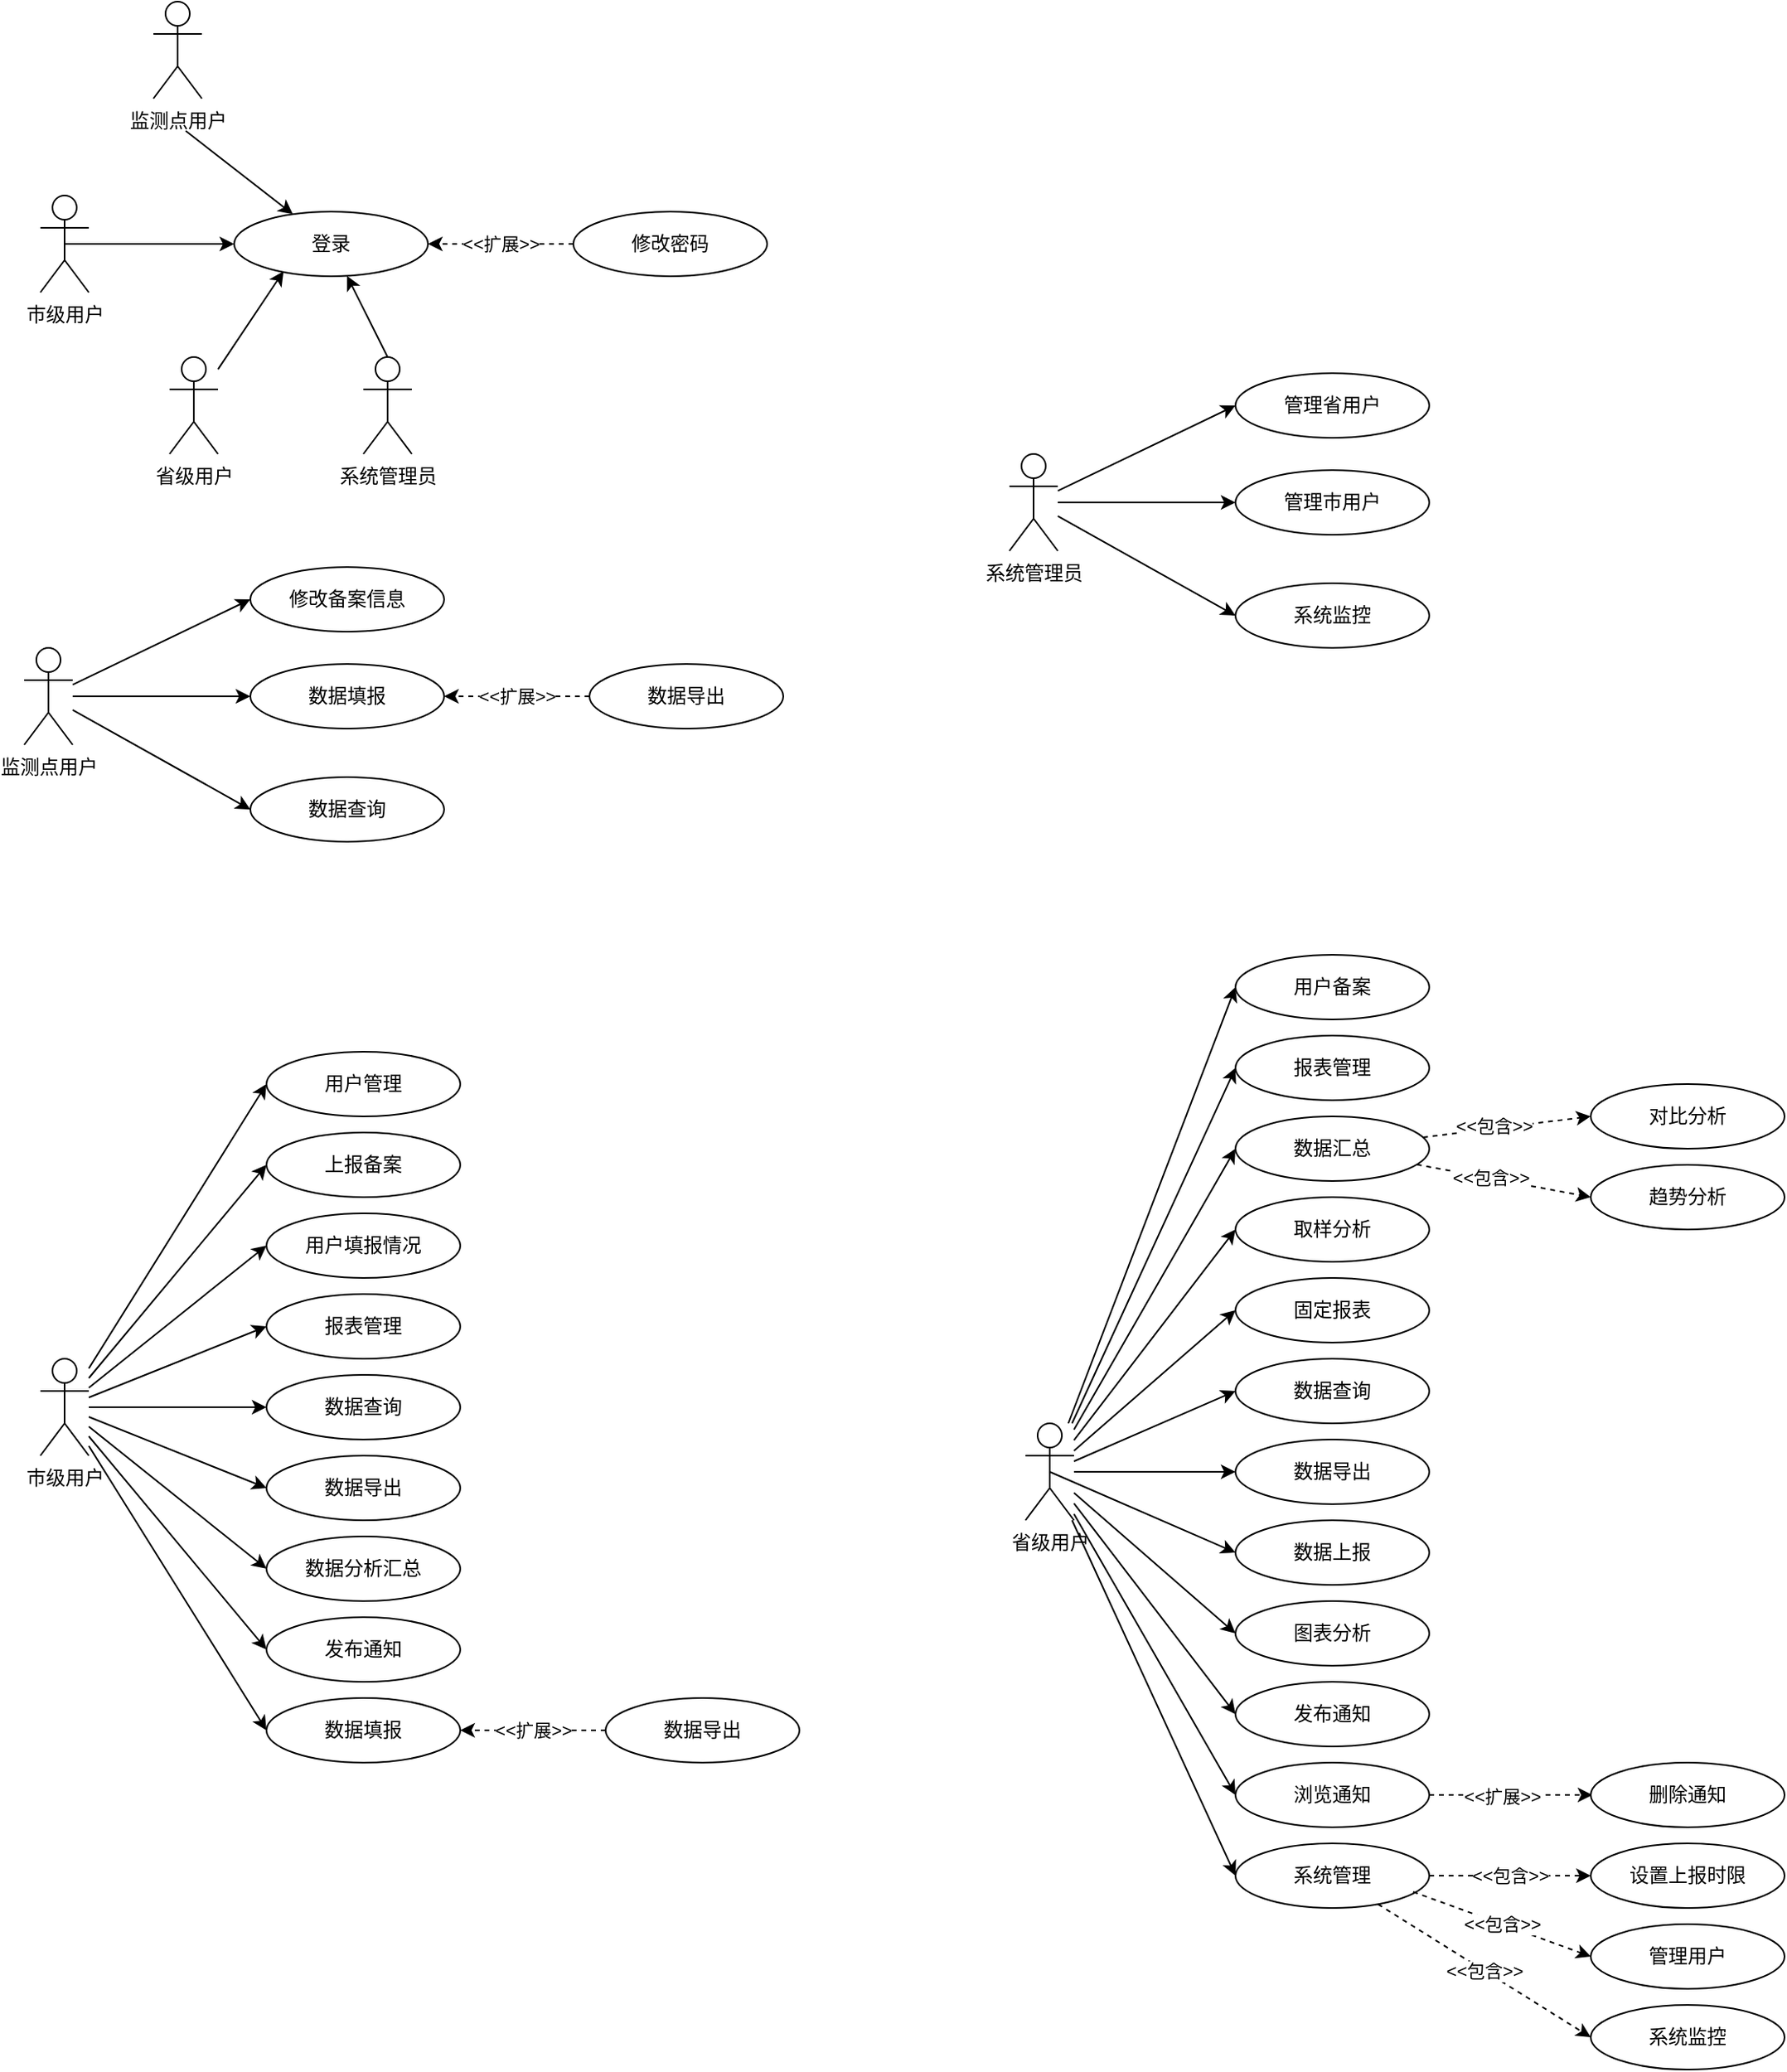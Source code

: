 <mxfile version="13.7.9" type="device"><diagram id="DoT6X4DoqACVq9zPK1hR" name="第 1 页"><mxGraphModel dx="702" dy="543" grid="1" gridSize="10" guides="1" tooltips="1" connect="1" arrows="1" fold="1" page="1" pageScale="1" pageWidth="1200" pageHeight="1920" math="0" shadow="0"><root><mxCell id="0"/><mxCell id="1" parent="0"/><mxCell id="U1ksiKv0DeS7GZ8ezOMY-1" value="市级用户" style="shape=umlActor;verticalLabelPosition=bottom;verticalAlign=top;html=1;outlineConnect=0;" parent="1" vertex="1"><mxGeometry x="40" y="160" width="30" height="60" as="geometry"/></mxCell><mxCell id="U1ksiKv0DeS7GZ8ezOMY-2" value="系统管理员" style="shape=umlActor;verticalLabelPosition=bottom;verticalAlign=top;html=1;outlineConnect=0;" parent="1" vertex="1"><mxGeometry x="240" y="260" width="30" height="60" as="geometry"/></mxCell><mxCell id="U1ksiKv0DeS7GZ8ezOMY-3" value="省级用户" style="shape=umlActor;verticalLabelPosition=bottom;verticalAlign=top;html=1;outlineConnect=0;" parent="1" vertex="1"><mxGeometry x="120" y="260" width="30" height="60" as="geometry"/></mxCell><mxCell id="U1ksiKv0DeS7GZ8ezOMY-4" value="监测点用户" style="shape=umlActor;verticalLabelPosition=bottom;verticalAlign=top;html=1;outlineConnect=0;" parent="1" vertex="1"><mxGeometry x="110" y="40" width="30" height="60" as="geometry"/></mxCell><mxCell id="U1ksiKv0DeS7GZ8ezOMY-5" value="登录" style="ellipse;whiteSpace=wrap;html=1;" parent="1" vertex="1"><mxGeometry x="160" y="170" width="120" height="40" as="geometry"/></mxCell><mxCell id="U1ksiKv0DeS7GZ8ezOMY-6" value="修改密码" style="ellipse;whiteSpace=wrap;html=1;" parent="1" vertex="1"><mxGeometry x="370" y="170" width="120" height="40" as="geometry"/></mxCell><mxCell id="U1ksiKv0DeS7GZ8ezOMY-7" value="" style="endArrow=classic;html=1;exitX=0;exitY=0.5;exitDx=0;exitDy=0;dashed=1;" parent="1" source="U1ksiKv0DeS7GZ8ezOMY-6" edge="1" treatAsSingle="0"><mxGeometry relative="1" as="geometry"><mxPoint x="230" y="190" as="sourcePoint"/><mxPoint x="280" y="190" as="targetPoint"/><Array as="points"><mxPoint x="280" y="190"/></Array></mxGeometry></mxCell><mxCell id="U1ksiKv0DeS7GZ8ezOMY-8" value="&amp;lt;&amp;lt;扩展&amp;gt;&amp;gt;" style="edgeLabel;resizable=0;html=1;align=center;verticalAlign=middle;" parent="U1ksiKv0DeS7GZ8ezOMY-7" connectable="0" vertex="1"><mxGeometry relative="1" as="geometry"/></mxCell><mxCell id="U1ksiKv0DeS7GZ8ezOMY-12" style="rounded=0;orthogonalLoop=1;jettySize=auto;html=1;" parent="1" target="U1ksiKv0DeS7GZ8ezOMY-5" edge="1"><mxGeometry relative="1" as="geometry"><mxPoint x="130" y="120" as="sourcePoint"/></mxGeometry></mxCell><mxCell id="U1ksiKv0DeS7GZ8ezOMY-13" value="" style="endArrow=classic;html=1;exitX=0.5;exitY=0.5;exitDx=0;exitDy=0;exitPerimeter=0;entryX=0;entryY=0.5;entryDx=0;entryDy=0;" parent="1" source="U1ksiKv0DeS7GZ8ezOMY-1" target="U1ksiKv0DeS7GZ8ezOMY-5" edge="1"><mxGeometry width="50" height="50" relative="1" as="geometry"><mxPoint x="140" y="200" as="sourcePoint"/><mxPoint x="190" y="150" as="targetPoint"/></mxGeometry></mxCell><mxCell id="U1ksiKv0DeS7GZ8ezOMY-14" value="" style="endArrow=classic;html=1;entryX=0.255;entryY=0.921;entryDx=0;entryDy=0;entryPerimeter=0;" parent="1" source="U1ksiKv0DeS7GZ8ezOMY-3" target="U1ksiKv0DeS7GZ8ezOMY-5" edge="1"><mxGeometry width="50" height="50" relative="1" as="geometry"><mxPoint x="150" y="220" as="sourcePoint"/><mxPoint x="200" y="170" as="targetPoint"/></mxGeometry></mxCell><mxCell id="U1ksiKv0DeS7GZ8ezOMY-16" value="" style="endArrow=classic;html=1;exitX=0.5;exitY=0;exitDx=0;exitDy=0;exitPerimeter=0;" parent="1" source="U1ksiKv0DeS7GZ8ezOMY-2" target="U1ksiKv0DeS7GZ8ezOMY-5" edge="1"><mxGeometry width="50" height="50" relative="1" as="geometry"><mxPoint x="150" y="220" as="sourcePoint"/><mxPoint x="200" y="170" as="targetPoint"/></mxGeometry></mxCell><mxCell id="U1ksiKv0DeS7GZ8ezOMY-33" value="监测点用户" style="shape=umlActor;verticalLabelPosition=bottom;verticalAlign=top;html=1;outlineConnect=0;" parent="1" vertex="1"><mxGeometry x="30" y="440" width="30" height="60" as="geometry"/></mxCell><mxCell id="U1ksiKv0DeS7GZ8ezOMY-34" value="数据填报" style="ellipse;whiteSpace=wrap;html=1;" parent="1" vertex="1"><mxGeometry x="170" y="450" width="120" height="40" as="geometry"/></mxCell><mxCell id="U1ksiKv0DeS7GZ8ezOMY-35" value="数据导出" style="ellipse;whiteSpace=wrap;html=1;" parent="1" vertex="1"><mxGeometry x="380" y="450" width="120" height="40" as="geometry"/></mxCell><mxCell id="U1ksiKv0DeS7GZ8ezOMY-36" value="" style="endArrow=classic;html=1;exitX=0;exitY=0.5;exitDx=0;exitDy=0;dashed=1;" parent="1" source="U1ksiKv0DeS7GZ8ezOMY-35" edge="1" treatAsSingle="0"><mxGeometry relative="1" as="geometry"><mxPoint x="240" y="470" as="sourcePoint"/><mxPoint x="290" y="470" as="targetPoint"/><Array as="points"><mxPoint x="290" y="470"/></Array></mxGeometry></mxCell><mxCell id="U1ksiKv0DeS7GZ8ezOMY-37" value="&amp;lt;&amp;lt;扩展&amp;gt;&amp;gt;" style="edgeLabel;resizable=0;html=1;align=center;verticalAlign=middle;" parent="U1ksiKv0DeS7GZ8ezOMY-36" connectable="0" vertex="1"><mxGeometry relative="1" as="geometry"/></mxCell><mxCell id="U1ksiKv0DeS7GZ8ezOMY-38" style="rounded=0;orthogonalLoop=1;jettySize=auto;html=1;entryX=0;entryY=0.5;entryDx=0;entryDy=0;" parent="1" source="U1ksiKv0DeS7GZ8ezOMY-33" target="U1ksiKv0DeS7GZ8ezOMY-43" edge="1"><mxGeometry relative="1" as="geometry"><mxPoint x="70" y="460" as="sourcePoint"/></mxGeometry></mxCell><mxCell id="U1ksiKv0DeS7GZ8ezOMY-39" value="" style="endArrow=classic;html=1;entryX=0;entryY=0.5;entryDx=0;entryDy=0;" parent="1" source="U1ksiKv0DeS7GZ8ezOMY-33" target="U1ksiKv0DeS7GZ8ezOMY-34" edge="1"><mxGeometry width="50" height="50" relative="1" as="geometry"><mxPoint x="65" y="470" as="sourcePoint"/><mxPoint x="200" y="430" as="targetPoint"/></mxGeometry></mxCell><mxCell id="U1ksiKv0DeS7GZ8ezOMY-40" value="" style="endArrow=classic;html=1;entryX=0;entryY=0.5;entryDx=0;entryDy=0;" parent="1" source="U1ksiKv0DeS7GZ8ezOMY-33" target="U1ksiKv0DeS7GZ8ezOMY-44" edge="1"><mxGeometry width="50" height="50" relative="1" as="geometry"><mxPoint x="60" y="478" as="sourcePoint"/><mxPoint x="160" y="530" as="targetPoint"/></mxGeometry></mxCell><mxCell id="U1ksiKv0DeS7GZ8ezOMY-43" value="修改备案信息" style="ellipse;whiteSpace=wrap;html=1;" parent="1" vertex="1"><mxGeometry x="170" y="390" width="120" height="40" as="geometry"/></mxCell><mxCell id="U1ksiKv0DeS7GZ8ezOMY-44" value="数据查询" style="ellipse;whiteSpace=wrap;html=1;" parent="1" vertex="1"><mxGeometry x="170" y="520" width="120" height="40" as="geometry"/></mxCell><mxCell id="U1ksiKv0DeS7GZ8ezOMY-70" value="" style="edgeStyle=none;rounded=0;orthogonalLoop=1;jettySize=auto;html=1;entryX=0;entryY=0.5;entryDx=0;entryDy=0;" parent="1" source="U1ksiKv0DeS7GZ8ezOMY-47" target="U1ksiKv0DeS7GZ8ezOMY-69" edge="1"><mxGeometry relative="1" as="geometry"/></mxCell><mxCell id="U1ksiKv0DeS7GZ8ezOMY-71" value="" style="edgeStyle=none;rounded=0;orthogonalLoop=1;jettySize=auto;html=1;entryX=0;entryY=0.5;entryDx=0;entryDy=0;" parent="1" source="U1ksiKv0DeS7GZ8ezOMY-47" target="U1ksiKv0DeS7GZ8ezOMY-64" edge="1"><mxGeometry relative="1" as="geometry"/></mxCell><mxCell id="U1ksiKv0DeS7GZ8ezOMY-72" value="" style="edgeStyle=none;rounded=0;orthogonalLoop=1;jettySize=auto;html=1;entryX=0;entryY=0.5;entryDx=0;entryDy=0;" parent="1" source="U1ksiKv0DeS7GZ8ezOMY-47" target="U1ksiKv0DeS7GZ8ezOMY-65" edge="1"><mxGeometry relative="1" as="geometry"/></mxCell><mxCell id="U1ksiKv0DeS7GZ8ezOMY-73" value="" style="edgeStyle=none;rounded=0;orthogonalLoop=1;jettySize=auto;html=1;entryX=0;entryY=0.5;entryDx=0;entryDy=0;" parent="1" source="U1ksiKv0DeS7GZ8ezOMY-47" target="U1ksiKv0DeS7GZ8ezOMY-66" edge="1"><mxGeometry relative="1" as="geometry"/></mxCell><mxCell id="U1ksiKv0DeS7GZ8ezOMY-74" value="" style="edgeStyle=none;rounded=0;orthogonalLoop=1;jettySize=auto;html=1;entryX=0;entryY=0.5;entryDx=0;entryDy=0;" parent="1" source="U1ksiKv0DeS7GZ8ezOMY-47" target="U1ksiKv0DeS7GZ8ezOMY-67" edge="1"><mxGeometry relative="1" as="geometry"/></mxCell><mxCell id="U1ksiKv0DeS7GZ8ezOMY-75" value="" style="edgeStyle=none;rounded=0;orthogonalLoop=1;jettySize=auto;html=1;entryX=0;entryY=0.5;entryDx=0;entryDy=0;" parent="1" source="U1ksiKv0DeS7GZ8ezOMY-47" target="U1ksiKv0DeS7GZ8ezOMY-63" edge="1"><mxGeometry relative="1" as="geometry"/></mxCell><mxCell id="U1ksiKv0DeS7GZ8ezOMY-47" value="市级用户" style="shape=umlActor;verticalLabelPosition=bottom;verticalAlign=top;html=1;outlineConnect=0;" parent="1" vertex="1"><mxGeometry x="40" y="880" width="30" height="60" as="geometry"/></mxCell><mxCell id="U1ksiKv0DeS7GZ8ezOMY-48" value="数据填报" style="ellipse;whiteSpace=wrap;html=1;" parent="1" vertex="1"><mxGeometry x="180" y="1090" width="120" height="40" as="geometry"/></mxCell><mxCell id="U1ksiKv0DeS7GZ8ezOMY-49" value="数据导出" style="ellipse;whiteSpace=wrap;html=1;" parent="1" vertex="1"><mxGeometry x="390" y="1090" width="120" height="40" as="geometry"/></mxCell><mxCell id="U1ksiKv0DeS7GZ8ezOMY-50" value="" style="endArrow=classic;html=1;exitX=0;exitY=0.5;exitDx=0;exitDy=0;dashed=1;entryX=1;entryY=0.5;entryDx=0;entryDy=0;" parent="1" source="U1ksiKv0DeS7GZ8ezOMY-49" target="U1ksiKv0DeS7GZ8ezOMY-48" edge="1" treatAsSingle="0"><mxGeometry relative="1" as="geometry"><mxPoint x="250" y="1060" as="sourcePoint"/><mxPoint x="300.0" y="1060" as="targetPoint"/><Array as="points"/></mxGeometry></mxCell><mxCell id="U1ksiKv0DeS7GZ8ezOMY-51" value="&amp;lt;&amp;lt;扩展&amp;gt;&amp;gt;" style="edgeLabel;resizable=0;html=1;align=center;verticalAlign=middle;" parent="U1ksiKv0DeS7GZ8ezOMY-50" connectable="0" vertex="1"><mxGeometry relative="1" as="geometry"/></mxCell><mxCell id="U1ksiKv0DeS7GZ8ezOMY-52" style="rounded=0;orthogonalLoop=1;jettySize=auto;html=1;entryX=0;entryY=0.5;entryDx=0;entryDy=0;" parent="1" source="U1ksiKv0DeS7GZ8ezOMY-47" target="U1ksiKv0DeS7GZ8ezOMY-55" edge="1"><mxGeometry relative="1" as="geometry"><mxPoint x="80" y="900" as="sourcePoint"/></mxGeometry></mxCell><mxCell id="U1ksiKv0DeS7GZ8ezOMY-53" value="" style="endArrow=classic;html=1;entryX=0;entryY=0.5;entryDx=0;entryDy=0;" parent="1" source="U1ksiKv0DeS7GZ8ezOMY-47" target="U1ksiKv0DeS7GZ8ezOMY-48" edge="1"><mxGeometry width="50" height="50" relative="1" as="geometry"><mxPoint x="75" y="910" as="sourcePoint"/><mxPoint x="210" y="870" as="targetPoint"/></mxGeometry></mxCell><mxCell id="U1ksiKv0DeS7GZ8ezOMY-54" value="" style="endArrow=classic;html=1;entryX=0;entryY=0.5;entryDx=0;entryDy=0;" parent="1" source="U1ksiKv0DeS7GZ8ezOMY-47" target="U1ksiKv0DeS7GZ8ezOMY-56" edge="1"><mxGeometry width="50" height="50" relative="1" as="geometry"><mxPoint x="70" y="918" as="sourcePoint"/><mxPoint x="170" y="970" as="targetPoint"/></mxGeometry></mxCell><mxCell id="U1ksiKv0DeS7GZ8ezOMY-55" value="数据分析汇总" style="ellipse;whiteSpace=wrap;html=1;" parent="1" vertex="1"><mxGeometry x="180" y="990" width="120" height="40" as="geometry"/></mxCell><mxCell id="U1ksiKv0DeS7GZ8ezOMY-56" value="数据导出" style="ellipse;whiteSpace=wrap;html=1;" parent="1" vertex="1"><mxGeometry x="180" y="940" width="120" height="40" as="geometry"/></mxCell><mxCell id="U1ksiKv0DeS7GZ8ezOMY-63" value="数据查询" style="ellipse;whiteSpace=wrap;html=1;" parent="1" vertex="1"><mxGeometry x="180" y="890" width="120" height="40" as="geometry"/></mxCell><mxCell id="U1ksiKv0DeS7GZ8ezOMY-64" value="报表管理" style="ellipse;whiteSpace=wrap;html=1;" parent="1" vertex="1"><mxGeometry x="180" y="840" width="120" height="40" as="geometry"/></mxCell><mxCell id="U1ksiKv0DeS7GZ8ezOMY-65" value="用户填报情况" style="ellipse;whiteSpace=wrap;html=1;" parent="1" vertex="1"><mxGeometry x="180" y="790" width="120" height="40" as="geometry"/></mxCell><mxCell id="U1ksiKv0DeS7GZ8ezOMY-66" value="上报备案" style="ellipse;whiteSpace=wrap;html=1;" parent="1" vertex="1"><mxGeometry x="180" y="740" width="120" height="40" as="geometry"/></mxCell><mxCell id="U1ksiKv0DeS7GZ8ezOMY-67" value="用户管理" style="ellipse;whiteSpace=wrap;html=1;" parent="1" vertex="1"><mxGeometry x="180" y="690" width="120" height="40" as="geometry"/></mxCell><mxCell id="U1ksiKv0DeS7GZ8ezOMY-69" value="发布通知" style="ellipse;whiteSpace=wrap;html=1;" parent="1" vertex="1"><mxGeometry x="180" y="1040" width="120" height="40" as="geometry"/></mxCell><mxCell id="U1ksiKv0DeS7GZ8ezOMY-76" value="" style="edgeStyle=none;rounded=0;orthogonalLoop=1;jettySize=auto;html=1;entryX=0;entryY=0.5;entryDx=0;entryDy=0;" parent="1" source="U1ksiKv0DeS7GZ8ezOMY-82" target="U1ksiKv0DeS7GZ8ezOMY-97" edge="1"><mxGeometry relative="1" as="geometry"/></mxCell><mxCell id="U1ksiKv0DeS7GZ8ezOMY-77" value="" style="edgeStyle=none;rounded=0;orthogonalLoop=1;jettySize=auto;html=1;entryX=0;entryY=0.5;entryDx=0;entryDy=0;" parent="1" source="U1ksiKv0DeS7GZ8ezOMY-82" target="U1ksiKv0DeS7GZ8ezOMY-93" edge="1"><mxGeometry relative="1" as="geometry"/></mxCell><mxCell id="U1ksiKv0DeS7GZ8ezOMY-78" value="" style="edgeStyle=none;rounded=0;orthogonalLoop=1;jettySize=auto;html=1;entryX=0;entryY=0.5;entryDx=0;entryDy=0;" parent="1" source="U1ksiKv0DeS7GZ8ezOMY-82" target="U1ksiKv0DeS7GZ8ezOMY-94" edge="1"><mxGeometry relative="1" as="geometry"/></mxCell><mxCell id="U1ksiKv0DeS7GZ8ezOMY-79" value="" style="edgeStyle=none;rounded=0;orthogonalLoop=1;jettySize=auto;html=1;entryX=0;entryY=0.5;entryDx=0;entryDy=0;" parent="1" source="U1ksiKv0DeS7GZ8ezOMY-82" target="U1ksiKv0DeS7GZ8ezOMY-95" edge="1"><mxGeometry relative="1" as="geometry"/></mxCell><mxCell id="U1ksiKv0DeS7GZ8ezOMY-80" value="" style="edgeStyle=none;rounded=0;orthogonalLoop=1;jettySize=auto;html=1;entryX=0;entryY=0.5;entryDx=0;entryDy=0;" parent="1" source="U1ksiKv0DeS7GZ8ezOMY-82" target="U1ksiKv0DeS7GZ8ezOMY-96" edge="1"><mxGeometry relative="1" as="geometry"/></mxCell><mxCell id="U1ksiKv0DeS7GZ8ezOMY-81" value="" style="edgeStyle=none;rounded=0;orthogonalLoop=1;jettySize=auto;html=1;entryX=0;entryY=0.5;entryDx=0;entryDy=0;" parent="1" source="U1ksiKv0DeS7GZ8ezOMY-82" target="U1ksiKv0DeS7GZ8ezOMY-92" edge="1"><mxGeometry relative="1" as="geometry"/></mxCell><mxCell id="U1ksiKv0DeS7GZ8ezOMY-102" value="" style="edgeStyle=none;rounded=0;orthogonalLoop=1;jettySize=auto;html=1;entryX=0;entryY=0.5;entryDx=0;entryDy=0;" parent="1" source="U1ksiKv0DeS7GZ8ezOMY-82" target="U1ksiKv0DeS7GZ8ezOMY-100" edge="1"><mxGeometry relative="1" as="geometry"><Array as="points"><mxPoint x="720" y="950"/></Array></mxGeometry></mxCell><mxCell id="U1ksiKv0DeS7GZ8ezOMY-103" value="" style="edgeStyle=none;rounded=0;orthogonalLoop=1;jettySize=auto;html=1;entryX=0;entryY=0.5;entryDx=0;entryDy=0;" parent="1" source="U1ksiKv0DeS7GZ8ezOMY-82" target="U1ksiKv0DeS7GZ8ezOMY-101" edge="1"><mxGeometry relative="1" as="geometry"/></mxCell><mxCell id="NJ-pu7HQFeAN6fr39w0I-4" style="rounded=0;orthogonalLoop=1;jettySize=auto;html=1;exitX=0.5;exitY=0.5;exitDx=0;exitDy=0;exitPerimeter=0;entryX=0;entryY=0.5;entryDx=0;entryDy=0;" edge="1" parent="1" source="U1ksiKv0DeS7GZ8ezOMY-82" target="NJ-pu7HQFeAN6fr39w0I-3"><mxGeometry relative="1" as="geometry"/></mxCell><mxCell id="U1ksiKv0DeS7GZ8ezOMY-82" value="省级用户" style="shape=umlActor;verticalLabelPosition=bottom;verticalAlign=top;html=1;outlineConnect=0;" parent="1" vertex="1"><mxGeometry x="650" y="920" width="30" height="60" as="geometry"/></mxCell><mxCell id="U1ksiKv0DeS7GZ8ezOMY-83" value="系统管理" style="ellipse;whiteSpace=wrap;html=1;" parent="1" vertex="1"><mxGeometry x="780" y="1180" width="120" height="40" as="geometry"/></mxCell><mxCell id="U1ksiKv0DeS7GZ8ezOMY-84" value="设置上报时限" style="ellipse;whiteSpace=wrap;html=1;" parent="1" vertex="1"><mxGeometry x="1000" y="1180" width="120" height="40" as="geometry"/></mxCell><mxCell id="U1ksiKv0DeS7GZ8ezOMY-85" value="" style="endArrow=classic;html=1;exitX=1;exitY=0.5;exitDx=0;exitDy=0;dashed=1;entryX=0;entryY=0.5;entryDx=0;entryDy=0;" parent="1" source="U1ksiKv0DeS7GZ8ezOMY-83" target="U1ksiKv0DeS7GZ8ezOMY-84" edge="1" treatAsSingle="0"><mxGeometry relative="1" as="geometry"><mxPoint x="850" y="1150" as="sourcePoint"/><mxPoint x="900.0" y="1150" as="targetPoint"/><Array as="points"/></mxGeometry></mxCell><mxCell id="U1ksiKv0DeS7GZ8ezOMY-86" value="&amp;lt;&amp;lt;包含&amp;gt;&amp;gt;" style="edgeLabel;resizable=0;html=1;align=center;verticalAlign=middle;" parent="U1ksiKv0DeS7GZ8ezOMY-85" connectable="0" vertex="1"><mxGeometry relative="1" as="geometry"/></mxCell><mxCell id="U1ksiKv0DeS7GZ8ezOMY-87" style="rounded=0;orthogonalLoop=1;jettySize=auto;html=1;entryX=0;entryY=0.5;entryDx=0;entryDy=0;" parent="1" source="U1ksiKv0DeS7GZ8ezOMY-82" target="U1ksiKv0DeS7GZ8ezOMY-90" edge="1"><mxGeometry relative="1" as="geometry"><mxPoint x="680" y="940" as="sourcePoint"/></mxGeometry></mxCell><mxCell id="U1ksiKv0DeS7GZ8ezOMY-88" value="" style="endArrow=classic;html=1;entryX=0;entryY=0.5;entryDx=0;entryDy=0;" parent="1" source="U1ksiKv0DeS7GZ8ezOMY-82" target="U1ksiKv0DeS7GZ8ezOMY-83" edge="1"><mxGeometry width="50" height="50" relative="1" as="geometry"><mxPoint x="675" y="950" as="sourcePoint"/><mxPoint x="810" y="910" as="targetPoint"/></mxGeometry></mxCell><mxCell id="U1ksiKv0DeS7GZ8ezOMY-89" value="" style="endArrow=classic;html=1;entryX=0;entryY=0.5;entryDx=0;entryDy=0;" parent="1" source="U1ksiKv0DeS7GZ8ezOMY-82" target="U1ksiKv0DeS7GZ8ezOMY-91" edge="1"><mxGeometry width="50" height="50" relative="1" as="geometry"><mxPoint x="670" y="958" as="sourcePoint"/><mxPoint x="770" y="1010" as="targetPoint"/></mxGeometry></mxCell><mxCell id="U1ksiKv0DeS7GZ8ezOMY-90" value="发布通知" style="ellipse;whiteSpace=wrap;html=1;" parent="1" vertex="1"><mxGeometry x="780" y="1080" width="120" height="40" as="geometry"/></mxCell><mxCell id="U1ksiKv0DeS7GZ8ezOMY-91" value="数据查询" style="ellipse;whiteSpace=wrap;html=1;" parent="1" vertex="1"><mxGeometry x="780" y="880" width="120" height="40" as="geometry"/></mxCell><mxCell id="U1ksiKv0DeS7GZ8ezOMY-92" value="固定报表" style="ellipse;whiteSpace=wrap;html=1;" parent="1" vertex="1"><mxGeometry x="780" y="830" width="120" height="40" as="geometry"/></mxCell><mxCell id="U1ksiKv0DeS7GZ8ezOMY-93" value="取样分析" style="ellipse;whiteSpace=wrap;html=1;" parent="1" vertex="1"><mxGeometry x="780" y="780" width="120" height="40" as="geometry"/></mxCell><mxCell id="U1ksiKv0DeS7GZ8ezOMY-106" value="" style="edgeStyle=none;rounded=0;orthogonalLoop=1;jettySize=auto;html=1;entryX=0;entryY=0.5;entryDx=0;entryDy=0;dashed=1;" parent="1" source="U1ksiKv0DeS7GZ8ezOMY-94" target="U1ksiKv0DeS7GZ8ezOMY-105" edge="1"><mxGeometry relative="1" as="geometry"/></mxCell><mxCell id="U1ksiKv0DeS7GZ8ezOMY-109" value="&amp;lt;&amp;lt;包含&amp;gt;&amp;gt;" style="edgeLabel;html=1;align=center;verticalAlign=middle;resizable=0;points=[];" parent="U1ksiKv0DeS7GZ8ezOMY-106" vertex="1" connectable="0"><mxGeometry x="-0.148" y="2" relative="1" as="geometry"><mxPoint as="offset"/></mxGeometry></mxCell><mxCell id="U1ksiKv0DeS7GZ8ezOMY-107" value="" style="edgeStyle=none;rounded=0;orthogonalLoop=1;jettySize=auto;html=1;dashed=1;entryX=0;entryY=0.5;entryDx=0;entryDy=0;" parent="1" source="U1ksiKv0DeS7GZ8ezOMY-94" target="U1ksiKv0DeS7GZ8ezOMY-108" edge="1"><mxGeometry relative="1" as="geometry"><mxPoint x="979" y="780" as="targetPoint"/></mxGeometry></mxCell><mxCell id="U1ksiKv0DeS7GZ8ezOMY-110" value="&amp;lt;&amp;lt;包含&amp;gt;&amp;gt;" style="edgeLabel;html=1;align=center;verticalAlign=middle;resizable=0;points=[];" parent="U1ksiKv0DeS7GZ8ezOMY-107" vertex="1" connectable="0"><mxGeometry x="-0.155" y="1" relative="1" as="geometry"><mxPoint as="offset"/></mxGeometry></mxCell><mxCell id="U1ksiKv0DeS7GZ8ezOMY-94" value="数据汇总" style="ellipse;whiteSpace=wrap;html=1;" parent="1" vertex="1"><mxGeometry x="780" y="730" width="120" height="40" as="geometry"/></mxCell><mxCell id="U1ksiKv0DeS7GZ8ezOMY-95" value="报表管理" style="ellipse;whiteSpace=wrap;html=1;" parent="1" vertex="1"><mxGeometry x="780" y="680" width="120" height="40" as="geometry"/></mxCell><mxCell id="U1ksiKv0DeS7GZ8ezOMY-96" value="用户备案" style="ellipse;whiteSpace=wrap;html=1;" parent="1" vertex="1"><mxGeometry x="780" y="630" width="120" height="40" as="geometry"/></mxCell><mxCell id="U1ksiKv0DeS7GZ8ezOMY-111" value="" style="edgeStyle=none;rounded=0;orthogonalLoop=1;jettySize=auto;html=1;dashed=1;" parent="1" source="U1ksiKv0DeS7GZ8ezOMY-97" edge="1"><mxGeometry relative="1" as="geometry"><mxPoint x="1001" y="1150" as="targetPoint"/></mxGeometry></mxCell><mxCell id="U1ksiKv0DeS7GZ8ezOMY-114" value="&amp;lt;&amp;lt;扩展&amp;gt;&amp;gt;" style="edgeLabel;html=1;align=center;verticalAlign=middle;resizable=0;points=[];" parent="U1ksiKv0DeS7GZ8ezOMY-111" vertex="1" connectable="0"><mxGeometry x="-0.109" y="-1" relative="1" as="geometry"><mxPoint as="offset"/></mxGeometry></mxCell><mxCell id="U1ksiKv0DeS7GZ8ezOMY-97" value="浏览通知" style="ellipse;whiteSpace=wrap;html=1;" parent="1" vertex="1"><mxGeometry x="780" y="1130" width="120" height="40" as="geometry"/></mxCell><mxCell id="U1ksiKv0DeS7GZ8ezOMY-100" value="数据导出" style="ellipse;whiteSpace=wrap;html=1;" parent="1" vertex="1"><mxGeometry x="780" y="930" width="120" height="40" as="geometry"/></mxCell><mxCell id="U1ksiKv0DeS7GZ8ezOMY-101" value="图表分析" style="ellipse;whiteSpace=wrap;html=1;" parent="1" vertex="1"><mxGeometry x="780" y="1030" width="120" height="40" as="geometry"/></mxCell><mxCell id="U1ksiKv0DeS7GZ8ezOMY-105" value="对比分析" style="ellipse;whiteSpace=wrap;html=1;" parent="1" vertex="1"><mxGeometry x="1000" y="710" width="120" height="40" as="geometry"/></mxCell><mxCell id="U1ksiKv0DeS7GZ8ezOMY-108" value="趋势分析" style="ellipse;whiteSpace=wrap;html=1;" parent="1" vertex="1"><mxGeometry x="1000" y="760" width="120" height="40" as="geometry"/></mxCell><mxCell id="U1ksiKv0DeS7GZ8ezOMY-112" value="删除通知" style="ellipse;whiteSpace=wrap;html=1;" parent="1" vertex="1"><mxGeometry x="1000" y="1130" width="120" height="40" as="geometry"/></mxCell><mxCell id="U1ksiKv0DeS7GZ8ezOMY-115" value="管理用户" style="ellipse;whiteSpace=wrap;html=1;" parent="1" vertex="1"><mxGeometry x="1000" y="1230" width="120" height="40" as="geometry"/></mxCell><mxCell id="U1ksiKv0DeS7GZ8ezOMY-116" value="系统监控" style="ellipse;whiteSpace=wrap;html=1;" parent="1" vertex="1"><mxGeometry x="1000" y="1280" width="120" height="40" as="geometry"/></mxCell><mxCell id="U1ksiKv0DeS7GZ8ezOMY-118" value="" style="endArrow=classic;html=1;dashed=1;entryX=0;entryY=0.5;entryDx=0;entryDy=0;" parent="1" target="U1ksiKv0DeS7GZ8ezOMY-115" edge="1" treatAsSingle="0"><mxGeometry relative="1" as="geometry"><mxPoint x="890" y="1210" as="sourcePoint"/><mxPoint x="1010" y="1210" as="targetPoint"/><Array as="points"/></mxGeometry></mxCell><mxCell id="U1ksiKv0DeS7GZ8ezOMY-119" value="&amp;lt;&amp;lt;包含&amp;gt;&amp;gt;" style="edgeLabel;resizable=0;html=1;align=center;verticalAlign=middle;" parent="U1ksiKv0DeS7GZ8ezOMY-118" connectable="0" vertex="1"><mxGeometry relative="1" as="geometry"/></mxCell><mxCell id="U1ksiKv0DeS7GZ8ezOMY-120" value="" style="endArrow=classic;html=1;dashed=1;entryX=0;entryY=0.5;entryDx=0;entryDy=0;" parent="1" source="U1ksiKv0DeS7GZ8ezOMY-83" target="U1ksiKv0DeS7GZ8ezOMY-116" edge="1" treatAsSingle="0"><mxGeometry relative="1" as="geometry"><mxPoint x="920" y="1220" as="sourcePoint"/><mxPoint x="1020" y="1220" as="targetPoint"/><Array as="points"/></mxGeometry></mxCell><mxCell id="U1ksiKv0DeS7GZ8ezOMY-121" value="&amp;lt;&amp;lt;包含&amp;gt;&amp;gt;" style="edgeLabel;resizable=0;html=1;align=center;verticalAlign=middle;" parent="U1ksiKv0DeS7GZ8ezOMY-120" connectable="0" vertex="1"><mxGeometry relative="1" as="geometry"/></mxCell><mxCell id="U1ksiKv0DeS7GZ8ezOMY-122" value="系统管理员" style="shape=umlActor;verticalLabelPosition=bottom;verticalAlign=top;html=1;outlineConnect=0;" parent="1" vertex="1"><mxGeometry x="640" y="320" width="30" height="60" as="geometry"/></mxCell><mxCell id="U1ksiKv0DeS7GZ8ezOMY-123" value="管理市用户" style="ellipse;whiteSpace=wrap;html=1;" parent="1" vertex="1"><mxGeometry x="780" y="330" width="120" height="40" as="geometry"/></mxCell><mxCell id="U1ksiKv0DeS7GZ8ezOMY-127" style="rounded=0;orthogonalLoop=1;jettySize=auto;html=1;entryX=0;entryY=0.5;entryDx=0;entryDy=0;" parent="1" source="U1ksiKv0DeS7GZ8ezOMY-122" target="U1ksiKv0DeS7GZ8ezOMY-130" edge="1"><mxGeometry relative="1" as="geometry"><mxPoint x="680" y="340" as="sourcePoint"/></mxGeometry></mxCell><mxCell id="U1ksiKv0DeS7GZ8ezOMY-128" value="" style="endArrow=classic;html=1;entryX=0;entryY=0.5;entryDx=0;entryDy=0;" parent="1" source="U1ksiKv0DeS7GZ8ezOMY-122" target="U1ksiKv0DeS7GZ8ezOMY-123" edge="1"><mxGeometry width="50" height="50" relative="1" as="geometry"><mxPoint x="675" y="350" as="sourcePoint"/><mxPoint x="810" y="310" as="targetPoint"/></mxGeometry></mxCell><mxCell id="U1ksiKv0DeS7GZ8ezOMY-129" value="" style="endArrow=classic;html=1;entryX=0;entryY=0.5;entryDx=0;entryDy=0;" parent="1" source="U1ksiKv0DeS7GZ8ezOMY-122" target="U1ksiKv0DeS7GZ8ezOMY-131" edge="1"><mxGeometry width="50" height="50" relative="1" as="geometry"><mxPoint x="670" y="358" as="sourcePoint"/><mxPoint x="770" y="410" as="targetPoint"/></mxGeometry></mxCell><mxCell id="U1ksiKv0DeS7GZ8ezOMY-130" value="管理省用户" style="ellipse;whiteSpace=wrap;html=1;" parent="1" vertex="1"><mxGeometry x="780" y="270" width="120" height="40" as="geometry"/></mxCell><mxCell id="U1ksiKv0DeS7GZ8ezOMY-131" value="系统监控" style="ellipse;whiteSpace=wrap;html=1;" parent="1" vertex="1"><mxGeometry x="780" y="400" width="120" height="40" as="geometry"/></mxCell><mxCell id="NJ-pu7HQFeAN6fr39w0I-3" value="数据上报" style="ellipse;whiteSpace=wrap;html=1;" vertex="1" parent="1"><mxGeometry x="780" y="980" width="120" height="40" as="geometry"/></mxCell></root></mxGraphModel></diagram></mxfile>